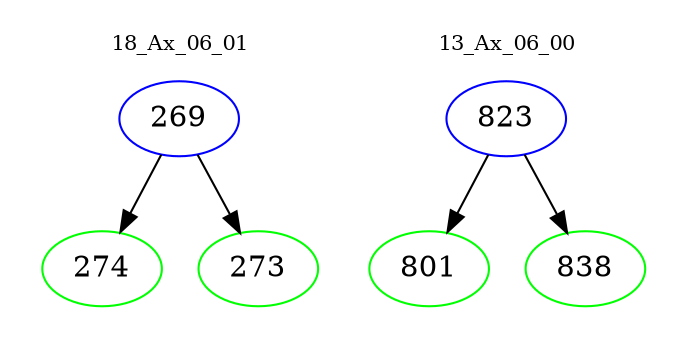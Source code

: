 digraph{
subgraph cluster_0 {
color = white
label = "18_Ax_06_01";
fontsize=10;
T0_269 [label="269", color="blue"]
T0_269 -> T0_274 [color="black"]
T0_274 [label="274", color="green"]
T0_269 -> T0_273 [color="black"]
T0_273 [label="273", color="green"]
}
subgraph cluster_1 {
color = white
label = "13_Ax_06_00";
fontsize=10;
T1_823 [label="823", color="blue"]
T1_823 -> T1_801 [color="black"]
T1_801 [label="801", color="green"]
T1_823 -> T1_838 [color="black"]
T1_838 [label="838", color="green"]
}
}
